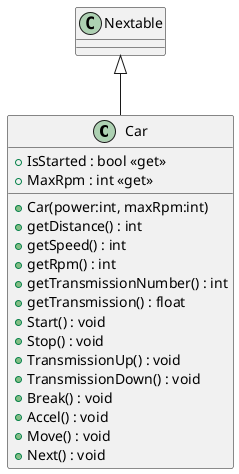 @startuml
class Car {
    + IsStarted : bool <<get>>
    + MaxRpm : int <<get>>
    + Car(power:int, maxRpm:int)
    + getDistance() : int
    + getSpeed() : int
    + getRpm() : int
    + getTransmissionNumber() : int
    + getTransmission() : float
    + Start() : void
    + Stop() : void
    + TransmissionUp() : void
    + TransmissionDown() : void
    + Break() : void
    + Accel() : void
    + Move() : void
    + Next() : void
}
Nextable <|-- Car
@enduml
